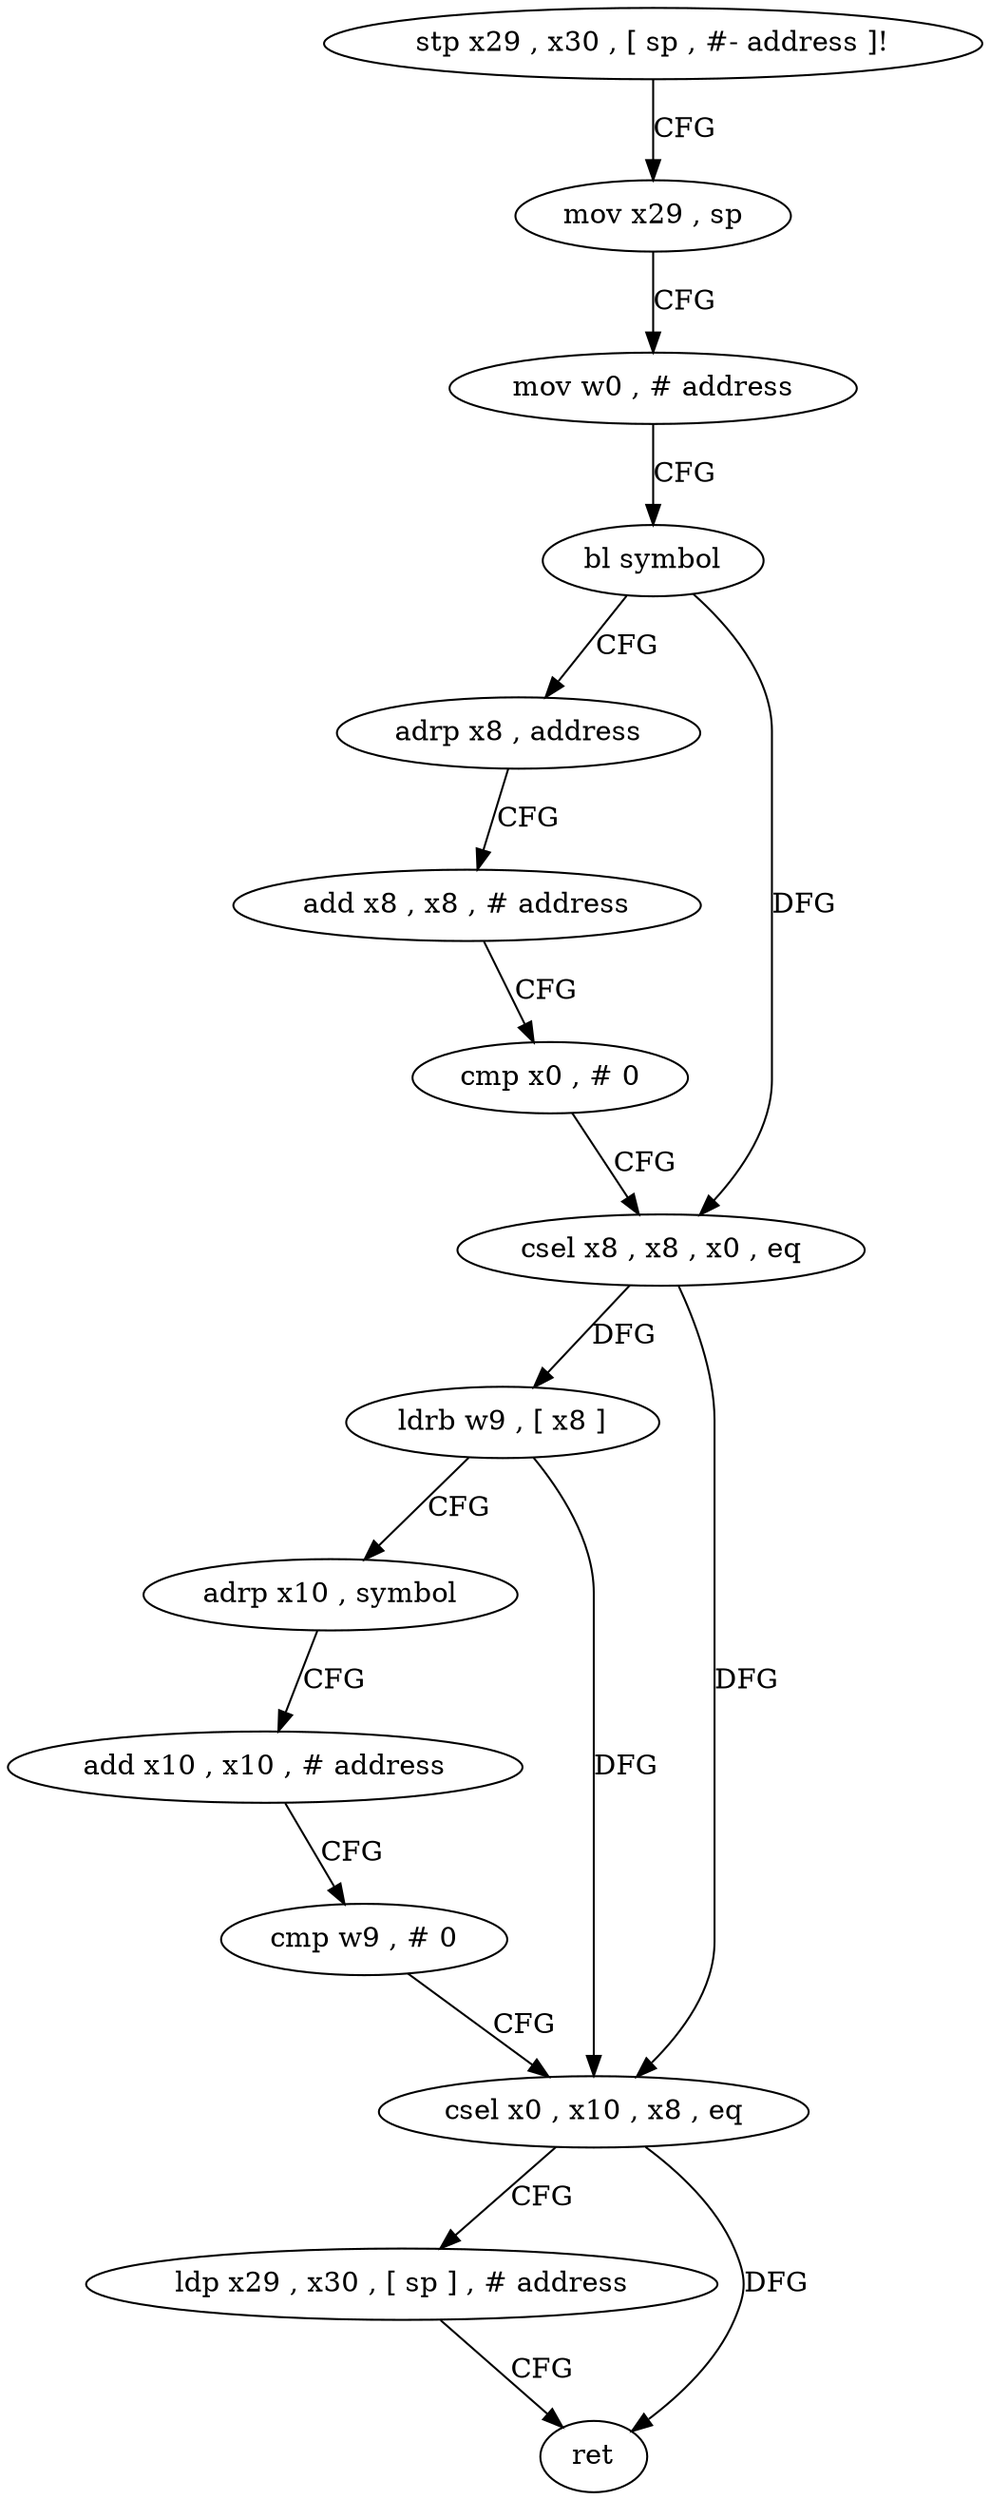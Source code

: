 digraph "func" {
"4217792" [label = "stp x29 , x30 , [ sp , #- address ]!" ]
"4217796" [label = "mov x29 , sp" ]
"4217800" [label = "mov w0 , # address" ]
"4217804" [label = "bl symbol" ]
"4217808" [label = "adrp x8 , address" ]
"4217812" [label = "add x8 , x8 , # address" ]
"4217816" [label = "cmp x0 , # 0" ]
"4217820" [label = "csel x8 , x8 , x0 , eq" ]
"4217824" [label = "ldrb w9 , [ x8 ]" ]
"4217828" [label = "adrp x10 , symbol" ]
"4217832" [label = "add x10 , x10 , # address" ]
"4217836" [label = "cmp w9 , # 0" ]
"4217840" [label = "csel x0 , x10 , x8 , eq" ]
"4217844" [label = "ldp x29 , x30 , [ sp ] , # address" ]
"4217848" [label = "ret" ]
"4217792" -> "4217796" [ label = "CFG" ]
"4217796" -> "4217800" [ label = "CFG" ]
"4217800" -> "4217804" [ label = "CFG" ]
"4217804" -> "4217808" [ label = "CFG" ]
"4217804" -> "4217820" [ label = "DFG" ]
"4217808" -> "4217812" [ label = "CFG" ]
"4217812" -> "4217816" [ label = "CFG" ]
"4217816" -> "4217820" [ label = "CFG" ]
"4217820" -> "4217824" [ label = "DFG" ]
"4217820" -> "4217840" [ label = "DFG" ]
"4217824" -> "4217828" [ label = "CFG" ]
"4217824" -> "4217840" [ label = "DFG" ]
"4217828" -> "4217832" [ label = "CFG" ]
"4217832" -> "4217836" [ label = "CFG" ]
"4217836" -> "4217840" [ label = "CFG" ]
"4217840" -> "4217844" [ label = "CFG" ]
"4217840" -> "4217848" [ label = "DFG" ]
"4217844" -> "4217848" [ label = "CFG" ]
}
